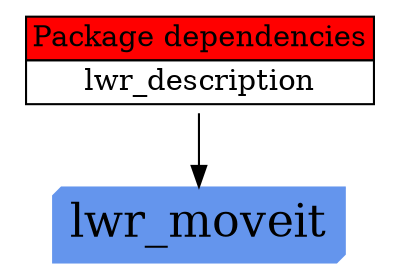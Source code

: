 digraph PkgGenerationGraph {
nodesep=0.1;
node [ shape=plaintext];
lwr_moveit [ shape=box3d style=filled color="#6495ED" fontsize=22];
find_package [ label=<<table BGCOLOR="#FFFFFF" BORDER="0" CELLBORDER="1" CELLSPACING="0">
  <tr>
    <td ALIGN="CENTER" BGCOLOR="#FF0000" COLSPAN="1">Package dependencies</td>
  </tr>
  <tr>
    <td ALIGN="CENTER" BGCOLOR="#FFFFFF" COLSPAN="1">lwr_description</td>
  </tr>
</table>
>];
find_package -> lwr_moveit;
}
